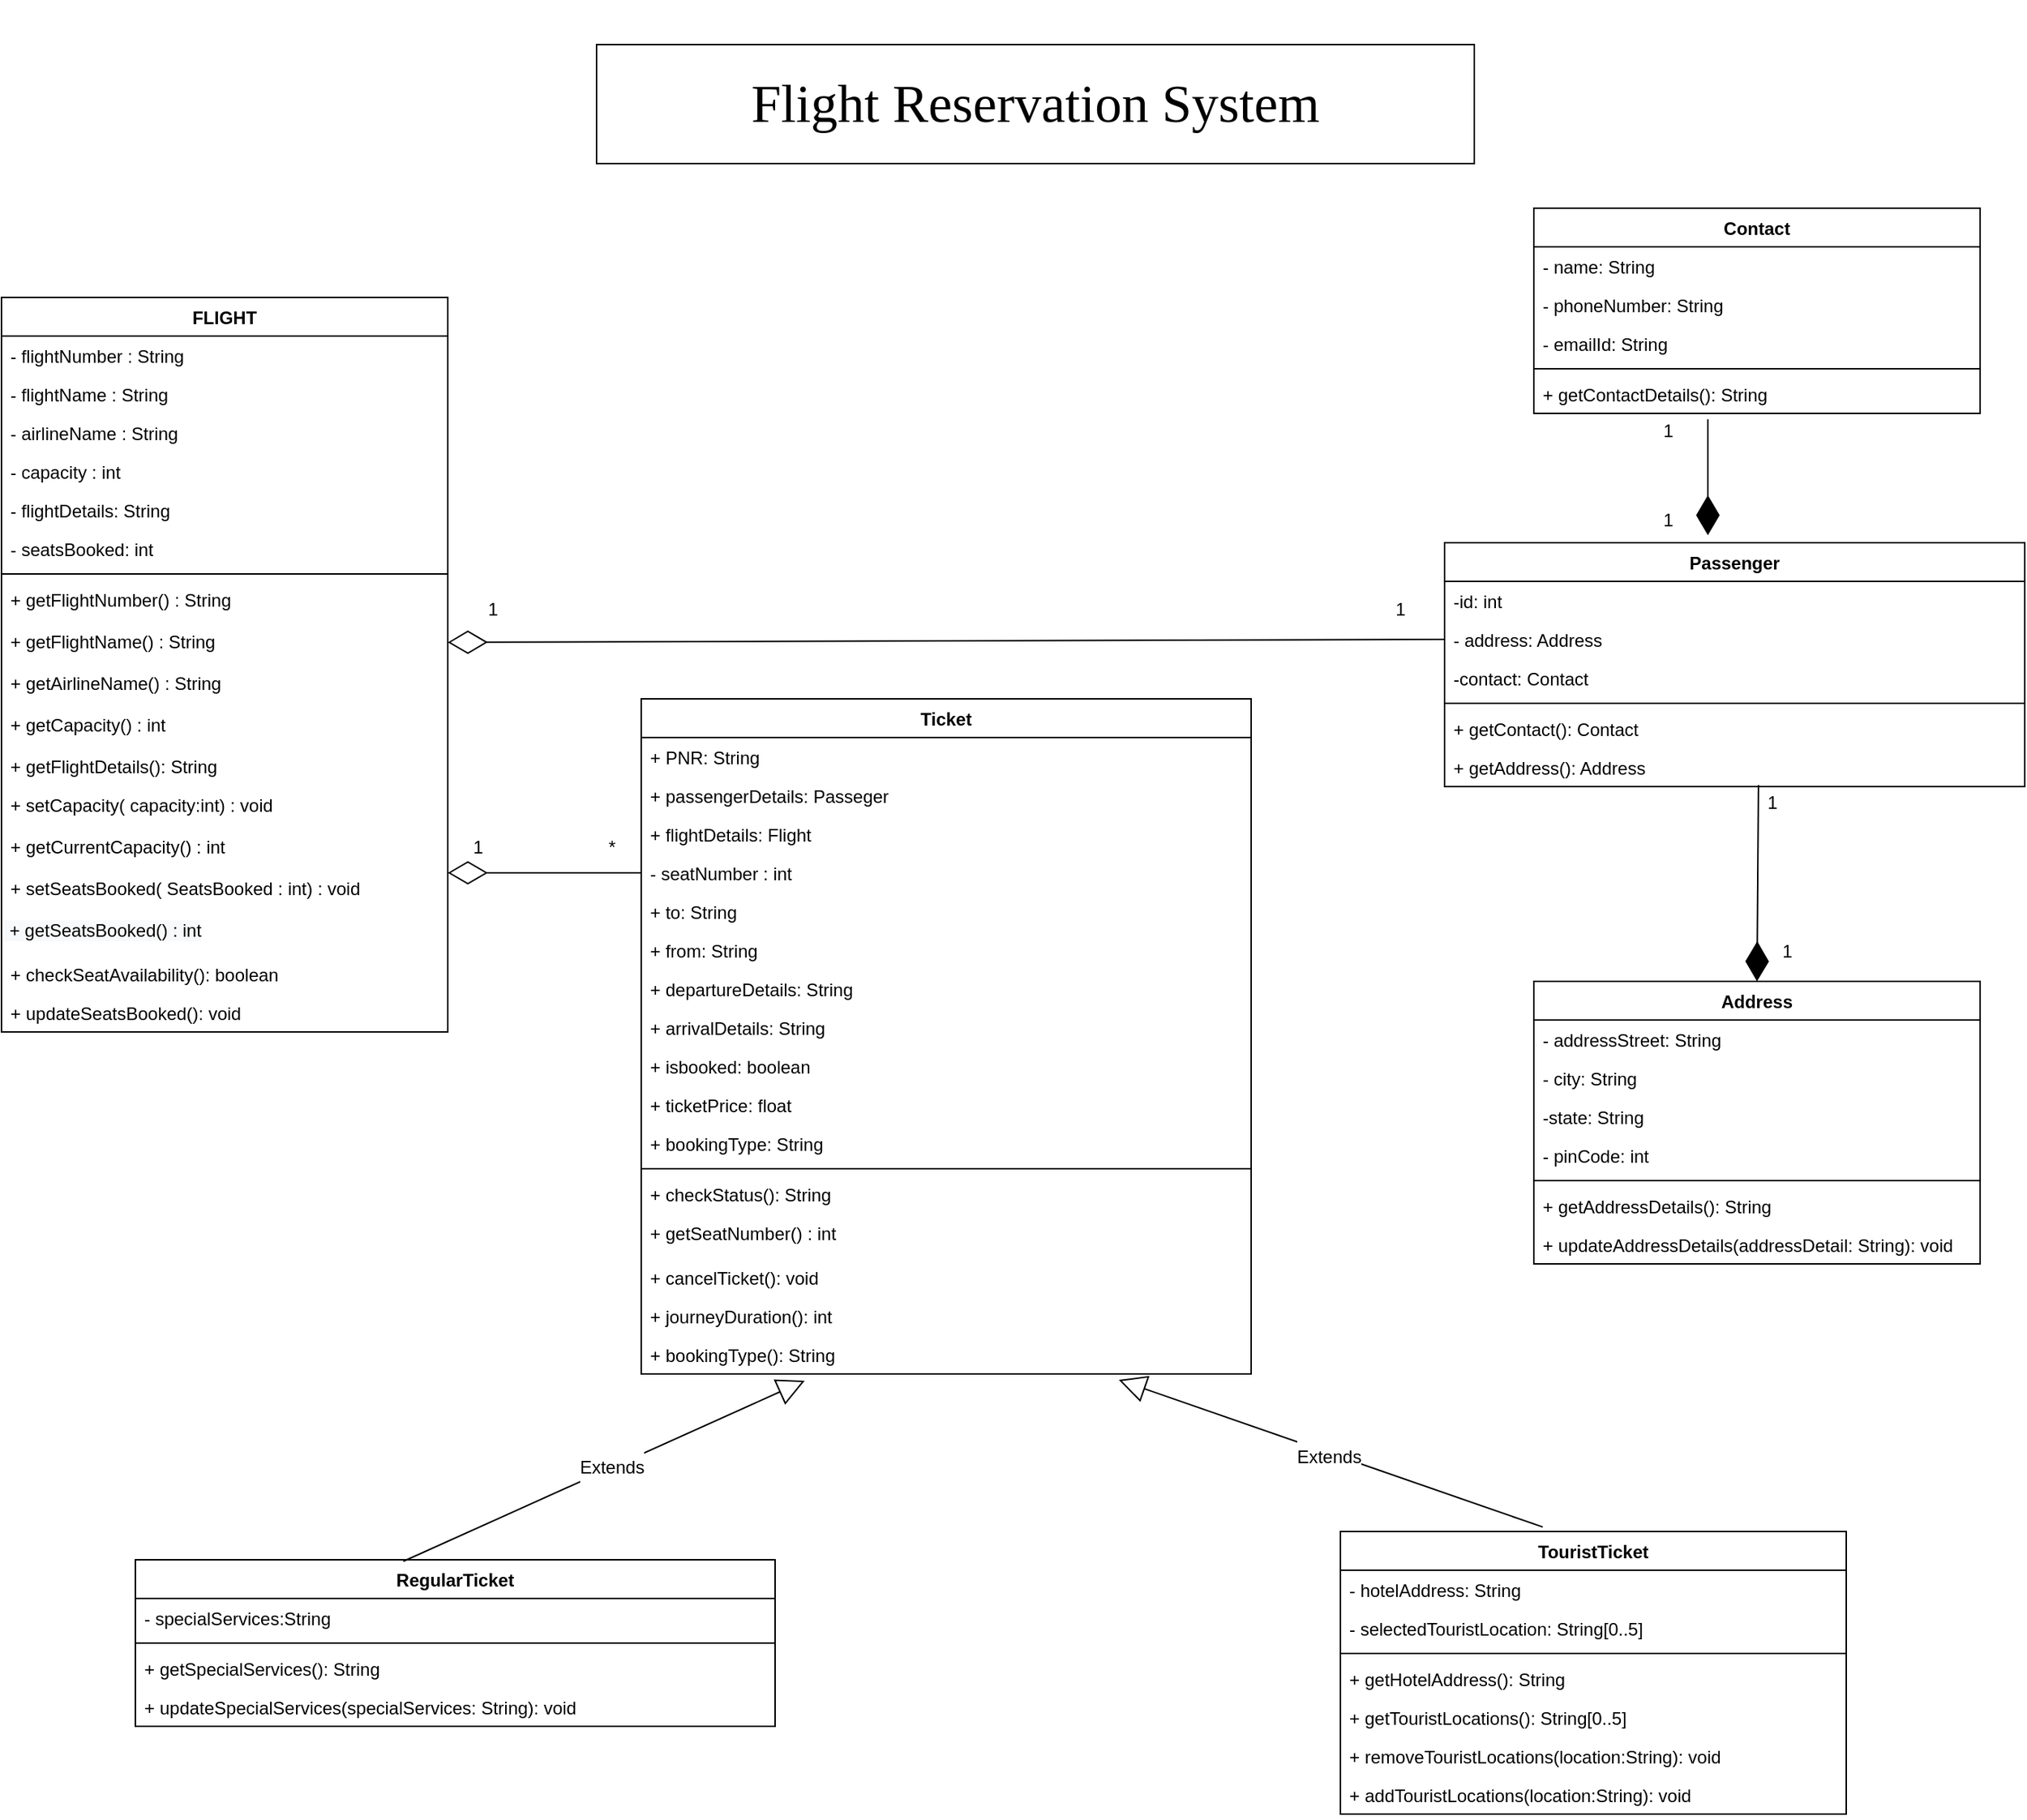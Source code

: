 <mxfile version="16.0.0" type="device"><diagram id="HrQmvayv4ZlMX1wkDO_U" name="Page-1"><mxGraphModel dx="1108" dy="553" grid="1" gridSize="10" guides="1" tooltips="1" connect="1" arrows="1" fold="1" page="1" pageScale="1" pageWidth="850" pageHeight="1100" math="0" shadow="0"><root><mxCell id="0"/><mxCell id="1" parent="0"/><mxCell id="d4zIAyuAVKxjnWbsajlL-1" value="Ticket" style="swimlane;fontStyle=1;align=center;verticalAlign=top;childLayout=stackLayout;horizontal=1;startSize=26;horizontalStack=0;resizeParent=1;resizeParentMax=0;resizeLast=0;collapsible=1;marginBottom=0;" parent="1" vertex="1"><mxGeometry x="570" y="540" width="410" height="454" as="geometry"/></mxCell><mxCell id="d4zIAyuAVKxjnWbsajlL-2" value="+ PNR: String" style="text;strokeColor=none;fillColor=none;align=left;verticalAlign=top;spacingLeft=4;spacingRight=4;overflow=hidden;rotatable=0;points=[[0,0.5],[1,0.5]];portConstraint=eastwest;" parent="d4zIAyuAVKxjnWbsajlL-1" vertex="1"><mxGeometry y="26" width="410" height="26" as="geometry"/></mxCell><mxCell id="d4zIAyuAVKxjnWbsajlL-3" value="+ passengerDetails: Passeger&#10;" style="text;strokeColor=none;fillColor=none;align=left;verticalAlign=top;spacingLeft=4;spacingRight=4;overflow=hidden;rotatable=0;points=[[0,0.5],[1,0.5]];portConstraint=eastwest;" parent="d4zIAyuAVKxjnWbsajlL-1" vertex="1"><mxGeometry y="52" width="410" height="26" as="geometry"/></mxCell><mxCell id="d4zIAyuAVKxjnWbsajlL-4" value="+ flightDetails: Flight&#10;" style="text;strokeColor=none;fillColor=none;align=left;verticalAlign=top;spacingLeft=4;spacingRight=4;overflow=hidden;rotatable=0;points=[[0,0.5],[1,0.5]];portConstraint=eastwest;" parent="d4zIAyuAVKxjnWbsajlL-1" vertex="1"><mxGeometry y="78" width="410" height="26" as="geometry"/></mxCell><mxCell id="d4zIAyuAVKxjnWbsajlL-5" value="- seatNumber : int" style="text;strokeColor=none;fillColor=none;align=left;verticalAlign=top;spacingLeft=4;spacingRight=4;overflow=hidden;rotatable=0;points=[[0,0.5],[1,0.5]];portConstraint=eastwest;" parent="d4zIAyuAVKxjnWbsajlL-1" vertex="1"><mxGeometry y="104" width="410" height="26" as="geometry"/></mxCell><mxCell id="d4zIAyuAVKxjnWbsajlL-6" value="+ to: String" style="text;strokeColor=none;fillColor=none;align=left;verticalAlign=top;spacingLeft=4;spacingRight=4;overflow=hidden;rotatable=0;points=[[0,0.5],[1,0.5]];portConstraint=eastwest;" parent="d4zIAyuAVKxjnWbsajlL-1" vertex="1"><mxGeometry y="130" width="410" height="26" as="geometry"/></mxCell><mxCell id="d4zIAyuAVKxjnWbsajlL-7" value="+ from: String" style="text;strokeColor=none;fillColor=none;align=left;verticalAlign=top;spacingLeft=4;spacingRight=4;overflow=hidden;rotatable=0;points=[[0,0.5],[1,0.5]];portConstraint=eastwest;" parent="d4zIAyuAVKxjnWbsajlL-1" vertex="1"><mxGeometry y="156" width="410" height="26" as="geometry"/></mxCell><mxCell id="d4zIAyuAVKxjnWbsajlL-8" value="+ departureDetails: String" style="text;strokeColor=none;fillColor=none;align=left;verticalAlign=top;spacingLeft=4;spacingRight=4;overflow=hidden;rotatable=0;points=[[0,0.5],[1,0.5]];portConstraint=eastwest;" parent="d4zIAyuAVKxjnWbsajlL-1" vertex="1"><mxGeometry y="182" width="410" height="26" as="geometry"/></mxCell><mxCell id="d4zIAyuAVKxjnWbsajlL-9" value="+ arrivalDetails: String" style="text;strokeColor=none;fillColor=none;align=left;verticalAlign=top;spacingLeft=4;spacingRight=4;overflow=hidden;rotatable=0;points=[[0,0.5],[1,0.5]];portConstraint=eastwest;" parent="d4zIAyuAVKxjnWbsajlL-1" vertex="1"><mxGeometry y="208" width="410" height="26" as="geometry"/></mxCell><mxCell id="d4zIAyuAVKxjnWbsajlL-10" value="+ isbooked: boolean" style="text;strokeColor=none;fillColor=none;align=left;verticalAlign=top;spacingLeft=4;spacingRight=4;overflow=hidden;rotatable=0;points=[[0,0.5],[1,0.5]];portConstraint=eastwest;" parent="d4zIAyuAVKxjnWbsajlL-1" vertex="1"><mxGeometry y="234" width="410" height="26" as="geometry"/></mxCell><mxCell id="d4zIAyuAVKxjnWbsajlL-11" value="+ ticketPrice: float&#10;" style="text;strokeColor=none;fillColor=none;align=left;verticalAlign=top;spacingLeft=4;spacingRight=4;overflow=hidden;rotatable=0;points=[[0,0.5],[1,0.5]];portConstraint=eastwest;" parent="d4zIAyuAVKxjnWbsajlL-1" vertex="1"><mxGeometry y="260" width="410" height="26" as="geometry"/></mxCell><mxCell id="d4zIAyuAVKxjnWbsajlL-12" value="+ bookingType: String" style="text;strokeColor=none;fillColor=none;align=left;verticalAlign=top;spacingLeft=4;spacingRight=4;overflow=hidden;rotatable=0;points=[[0,0.5],[1,0.5]];portConstraint=eastwest;" parent="d4zIAyuAVKxjnWbsajlL-1" vertex="1"><mxGeometry y="286" width="410" height="26" as="geometry"/></mxCell><mxCell id="d4zIAyuAVKxjnWbsajlL-13" value="" style="line;strokeWidth=1;fillColor=none;align=left;verticalAlign=middle;spacingTop=-1;spacingLeft=3;spacingRight=3;rotatable=0;labelPosition=right;points=[];portConstraint=eastwest;" parent="d4zIAyuAVKxjnWbsajlL-1" vertex="1"><mxGeometry y="312" width="410" height="8" as="geometry"/></mxCell><mxCell id="d4zIAyuAVKxjnWbsajlL-15" value="+ checkStatus(): String" style="text;strokeColor=none;fillColor=none;align=left;verticalAlign=top;spacingLeft=4;spacingRight=4;overflow=hidden;rotatable=0;points=[[0,0.5],[1,0.5]];portConstraint=eastwest;" parent="d4zIAyuAVKxjnWbsajlL-1" vertex="1"><mxGeometry y="320" width="410" height="26" as="geometry"/></mxCell><mxCell id="d4zIAyuAVKxjnWbsajlL-16" value="+ getSeatNumber() : int" style="text;strokeColor=none;fillColor=none;align=left;verticalAlign=top;spacingLeft=4;spacingRight=4;overflow=hidden;rotatable=0;points=[[0,0.5],[1,0.5]];portConstraint=eastwest;" parent="d4zIAyuAVKxjnWbsajlL-1" vertex="1"><mxGeometry y="346" width="410" height="30" as="geometry"/></mxCell><mxCell id="d4zIAyuAVKxjnWbsajlL-17" value="+ cancelTicket(): void" style="text;strokeColor=none;fillColor=none;align=left;verticalAlign=top;spacingLeft=4;spacingRight=4;overflow=hidden;rotatable=0;points=[[0,0.5],[1,0.5]];portConstraint=eastwest;" parent="d4zIAyuAVKxjnWbsajlL-1" vertex="1"><mxGeometry y="376" width="410" height="26" as="geometry"/></mxCell><mxCell id="d4zIAyuAVKxjnWbsajlL-18" value="+ journeyDuration(): int" style="text;strokeColor=none;fillColor=none;align=left;verticalAlign=top;spacingLeft=4;spacingRight=4;overflow=hidden;rotatable=0;points=[[0,0.5],[1,0.5]];portConstraint=eastwest;" parent="d4zIAyuAVKxjnWbsajlL-1" vertex="1"><mxGeometry y="402" width="410" height="26" as="geometry"/></mxCell><mxCell id="d4zIAyuAVKxjnWbsajlL-19" value="+ bookingType(): String" style="text;strokeColor=none;fillColor=none;align=left;verticalAlign=top;spacingLeft=4;spacingRight=4;overflow=hidden;rotatable=0;points=[[0,0.5],[1,0.5]];portConstraint=eastwest;" parent="d4zIAyuAVKxjnWbsajlL-1" vertex="1"><mxGeometry y="428" width="410" height="26" as="geometry"/></mxCell><mxCell id="d4zIAyuAVKxjnWbsajlL-20" value="TouristTicket" style="swimlane;fontStyle=1;align=center;verticalAlign=top;childLayout=stackLayout;horizontal=1;startSize=26;horizontalStack=0;resizeParent=1;resizeParentMax=0;resizeLast=0;collapsible=1;marginBottom=0;" parent="1" vertex="1"><mxGeometry x="1040" y="1100" width="340" height="190" as="geometry"/></mxCell><mxCell id="d4zIAyuAVKxjnWbsajlL-21" value="- hotelAddress: String" style="text;strokeColor=none;fillColor=none;align=left;verticalAlign=top;spacingLeft=4;spacingRight=4;overflow=hidden;rotatable=0;points=[[0,0.5],[1,0.5]];portConstraint=eastwest;" parent="d4zIAyuAVKxjnWbsajlL-20" vertex="1"><mxGeometry y="26" width="340" height="26" as="geometry"/></mxCell><mxCell id="d4zIAyuAVKxjnWbsajlL-22" value="- selectedTouristLocation: String[0..5]" style="text;strokeColor=none;fillColor=none;align=left;verticalAlign=top;spacingLeft=4;spacingRight=4;overflow=hidden;rotatable=0;points=[[0,0.5],[1,0.5]];portConstraint=eastwest;" parent="d4zIAyuAVKxjnWbsajlL-20" vertex="1"><mxGeometry y="52" width="340" height="26" as="geometry"/></mxCell><mxCell id="d4zIAyuAVKxjnWbsajlL-23" value="" style="line;strokeWidth=1;fillColor=none;align=left;verticalAlign=middle;spacingTop=-1;spacingLeft=3;spacingRight=3;rotatable=0;labelPosition=right;points=[];portConstraint=eastwest;" parent="d4zIAyuAVKxjnWbsajlL-20" vertex="1"><mxGeometry y="78" width="340" height="8" as="geometry"/></mxCell><mxCell id="d4zIAyuAVKxjnWbsajlL-25" value="+ getHotelAddress(): String" style="text;strokeColor=none;fillColor=none;align=left;verticalAlign=top;spacingLeft=4;spacingRight=4;overflow=hidden;rotatable=0;points=[[0,0.5],[1,0.5]];portConstraint=eastwest;" parent="d4zIAyuAVKxjnWbsajlL-20" vertex="1"><mxGeometry y="86" width="340" height="26" as="geometry"/></mxCell><mxCell id="d4zIAyuAVKxjnWbsajlL-26" value="+ getTouristLocations(): String[0..5]" style="text;strokeColor=none;fillColor=none;align=left;verticalAlign=top;spacingLeft=4;spacingRight=4;overflow=hidden;rotatable=0;points=[[0,0.5],[1,0.5]];portConstraint=eastwest;" parent="d4zIAyuAVKxjnWbsajlL-20" vertex="1"><mxGeometry y="112" width="340" height="26" as="geometry"/></mxCell><mxCell id="d4zIAyuAVKxjnWbsajlL-27" value="+ removeTouristLocations(location:String): void" style="text;strokeColor=none;fillColor=none;align=left;verticalAlign=top;spacingLeft=4;spacingRight=4;overflow=hidden;rotatable=0;points=[[0,0.5],[1,0.5]];portConstraint=eastwest;" parent="d4zIAyuAVKxjnWbsajlL-20" vertex="1"><mxGeometry y="138" width="340" height="26" as="geometry"/></mxCell><mxCell id="d4zIAyuAVKxjnWbsajlL-28" value="+ addTouristLocations(location:String): void" style="text;strokeColor=none;fillColor=none;align=left;verticalAlign=top;spacingLeft=4;spacingRight=4;overflow=hidden;rotatable=0;points=[[0,0.5],[1,0.5]];portConstraint=eastwest;" parent="d4zIAyuAVKxjnWbsajlL-20" vertex="1"><mxGeometry y="164" width="340" height="26" as="geometry"/></mxCell><mxCell id="d4zIAyuAVKxjnWbsajlL-29" value="FLIGHT" style="swimlane;fontStyle=1;align=center;verticalAlign=top;childLayout=stackLayout;horizontal=1;startSize=26;horizontalStack=0;resizeParent=1;resizeParentMax=0;resizeLast=0;collapsible=1;marginBottom=0;" parent="1" vertex="1"><mxGeometry x="140" y="270" width="300" height="494" as="geometry"/></mxCell><mxCell id="d4zIAyuAVKxjnWbsajlL-30" value="- flightNumber : String" style="text;strokeColor=none;fillColor=none;align=left;verticalAlign=top;spacingLeft=4;spacingRight=4;overflow=hidden;rotatable=0;points=[[0,0.5],[1,0.5]];portConstraint=eastwest;" parent="d4zIAyuAVKxjnWbsajlL-29" vertex="1"><mxGeometry y="26" width="300" height="26" as="geometry"/></mxCell><mxCell id="aHmHISYMsyhPIYwCaf1D-4" value="- flightName : String" style="text;strokeColor=none;fillColor=none;align=left;verticalAlign=top;spacingLeft=4;spacingRight=4;overflow=hidden;rotatable=0;points=[[0,0.5],[1,0.5]];portConstraint=eastwest;" parent="d4zIAyuAVKxjnWbsajlL-29" vertex="1"><mxGeometry y="52" width="300" height="26" as="geometry"/></mxCell><mxCell id="d4zIAyuAVKxjnWbsajlL-31" value="- airlineName : String" style="text;strokeColor=none;fillColor=none;align=left;verticalAlign=top;spacingLeft=4;spacingRight=4;overflow=hidden;rotatable=0;points=[[0,0.5],[1,0.5]];portConstraint=eastwest;" parent="d4zIAyuAVKxjnWbsajlL-29" vertex="1"><mxGeometry y="78" width="300" height="26" as="geometry"/></mxCell><mxCell id="d4zIAyuAVKxjnWbsajlL-32" value="- capacity : int" style="text;strokeColor=none;fillColor=none;align=left;verticalAlign=top;spacingLeft=4;spacingRight=4;overflow=hidden;rotatable=0;points=[[0,0.5],[1,0.5]];portConstraint=eastwest;" parent="d4zIAyuAVKxjnWbsajlL-29" vertex="1"><mxGeometry y="104" width="300" height="26" as="geometry"/></mxCell><mxCell id="d4zIAyuAVKxjnWbsajlL-33" value="- flightDetails: String" style="text;strokeColor=none;fillColor=none;align=left;verticalAlign=top;spacingLeft=4;spacingRight=4;overflow=hidden;rotatable=0;points=[[0,0.5],[1,0.5]];portConstraint=eastwest;" parent="d4zIAyuAVKxjnWbsajlL-29" vertex="1"><mxGeometry y="130" width="300" height="26" as="geometry"/></mxCell><mxCell id="d4zIAyuAVKxjnWbsajlL-34" value="- seatsBooked: int" style="text;strokeColor=none;fillColor=none;align=left;verticalAlign=top;spacingLeft=4;spacingRight=4;overflow=hidden;rotatable=0;points=[[0,0.5],[1,0.5]];portConstraint=eastwest;" parent="d4zIAyuAVKxjnWbsajlL-29" vertex="1"><mxGeometry y="156" width="300" height="26" as="geometry"/></mxCell><mxCell id="d4zIAyuAVKxjnWbsajlL-35" value="" style="line;strokeWidth=1;fillColor=none;align=left;verticalAlign=middle;spacingTop=-1;spacingLeft=3;spacingRight=3;rotatable=0;labelPosition=right;points=[];portConstraint=eastwest;" parent="d4zIAyuAVKxjnWbsajlL-29" vertex="1"><mxGeometry y="182" width="300" height="8" as="geometry"/></mxCell><mxCell id="d4zIAyuAVKxjnWbsajlL-40" value="+ getFlightNumber() : String" style="text;strokeColor=none;fillColor=none;align=left;verticalAlign=top;spacingLeft=4;spacingRight=4;overflow=hidden;rotatable=0;points=[[0,0.5],[1,0.5]];portConstraint=eastwest;" parent="d4zIAyuAVKxjnWbsajlL-29" vertex="1"><mxGeometry y="190" width="300" height="28" as="geometry"/></mxCell><mxCell id="d4zIAyuAVKxjnWbsajlL-41" value="+ getFlightName() : String" style="text;strokeColor=none;fillColor=none;align=left;verticalAlign=top;spacingLeft=4;spacingRight=4;overflow=hidden;rotatable=0;points=[[0,0.5],[1,0.5]];portConstraint=eastwest;" parent="d4zIAyuAVKxjnWbsajlL-29" vertex="1"><mxGeometry y="218" width="300" height="28" as="geometry"/></mxCell><mxCell id="d4zIAyuAVKxjnWbsajlL-42" value="+ getAirlineName() : String" style="text;strokeColor=none;fillColor=none;align=left;verticalAlign=top;spacingLeft=4;spacingRight=4;overflow=hidden;rotatable=0;points=[[0,0.5],[1,0.5]];portConstraint=eastwest;" parent="d4zIAyuAVKxjnWbsajlL-29" vertex="1"><mxGeometry y="246" width="300" height="28" as="geometry"/></mxCell><mxCell id="aHmHISYMsyhPIYwCaf1D-1" value="+ getCapacity() : int" style="text;strokeColor=none;fillColor=none;align=left;verticalAlign=top;spacingLeft=4;spacingRight=4;overflow=hidden;rotatable=0;points=[[0,0.5],[1,0.5]];portConstraint=eastwest;" parent="d4zIAyuAVKxjnWbsajlL-29" vertex="1"><mxGeometry y="274" width="300" height="28" as="geometry"/></mxCell><mxCell id="d4zIAyuAVKxjnWbsajlL-38" value="+ getFlightDetails(): String" style="text;strokeColor=none;fillColor=none;align=left;verticalAlign=top;spacingLeft=4;spacingRight=4;overflow=hidden;rotatable=0;points=[[0,0.5],[1,0.5]];portConstraint=eastwest;" parent="d4zIAyuAVKxjnWbsajlL-29" vertex="1"><mxGeometry y="302" width="300" height="26" as="geometry"/></mxCell><mxCell id="aHmHISYMsyhPIYwCaf1D-3" value="+ setCapacity( capacity:int) : void" style="text;strokeColor=none;fillColor=none;align=left;verticalAlign=top;spacingLeft=4;spacingRight=4;overflow=hidden;rotatable=0;points=[[0,0.5],[1,0.5]];portConstraint=eastwest;" parent="d4zIAyuAVKxjnWbsajlL-29" vertex="1"><mxGeometry y="328" width="300" height="28" as="geometry"/></mxCell><mxCell id="d4zIAyuAVKxjnWbsajlL-43" value="+ getCurrentCapacity() : int" style="text;strokeColor=none;fillColor=none;align=left;verticalAlign=top;spacingLeft=4;spacingRight=4;overflow=hidden;rotatable=0;points=[[0,0.5],[1,0.5]];portConstraint=eastwest;" parent="d4zIAyuAVKxjnWbsajlL-29" vertex="1"><mxGeometry y="356" width="300" height="28" as="geometry"/></mxCell><mxCell id="d4zIAyuAVKxjnWbsajlL-44" value="+ setSeatsBooked( SeatsBooked : int) : void" style="text;strokeColor=none;fillColor=none;align=left;verticalAlign=top;spacingLeft=4;spacingRight=4;overflow=hidden;rotatable=0;points=[[0,0.5],[1,0.5]];portConstraint=eastwest;" parent="d4zIAyuAVKxjnWbsajlL-29" vertex="1"><mxGeometry y="384" width="300" height="28" as="geometry"/></mxCell><mxCell id="aHmHISYMsyhPIYwCaf1D-2" value="&lt;span style=&quot;color: rgb(0 , 0 , 0) ; font-family: &amp;#34;helvetica&amp;#34; ; font-size: 12px ; font-style: normal ; font-weight: 400 ; letter-spacing: normal ; text-align: left ; text-indent: 0px ; text-transform: none ; word-spacing: 0px ; background-color: rgb(248 , 249 , 250) ; display: inline ; float: none&quot;&gt;&amp;nbsp;+ getSeatsBooked() : int&lt;/span&gt;" style="text;whiteSpace=wrap;html=1;" parent="d4zIAyuAVKxjnWbsajlL-29" vertex="1"><mxGeometry y="412" width="300" height="30" as="geometry"/></mxCell><mxCell id="d4zIAyuAVKxjnWbsajlL-39" value="+ checkSeatAvailability(): boolean" style="text;strokeColor=none;fillColor=none;align=left;verticalAlign=top;spacingLeft=4;spacingRight=4;overflow=hidden;rotatable=0;points=[[0,0.5],[1,0.5]];portConstraint=eastwest;" parent="d4zIAyuAVKxjnWbsajlL-29" vertex="1"><mxGeometry y="442" width="300" height="26" as="geometry"/></mxCell><mxCell id="d4zIAyuAVKxjnWbsajlL-37" value="+ updateSeatsBooked(): void " style="text;strokeColor=none;fillColor=none;align=left;verticalAlign=top;spacingLeft=4;spacingRight=4;overflow=hidden;rotatable=0;points=[[0,0.5],[1,0.5]];portConstraint=eastwest;" parent="d4zIAyuAVKxjnWbsajlL-29" vertex="1"><mxGeometry y="468" width="300" height="26" as="geometry"/></mxCell><mxCell id="d4zIAyuAVKxjnWbsajlL-45" value="RegularTicket" style="swimlane;fontStyle=1;align=center;verticalAlign=top;childLayout=stackLayout;horizontal=1;startSize=26;horizontalStack=0;resizeParent=1;resizeParentMax=0;resizeLast=0;collapsible=1;marginBottom=0;" parent="1" vertex="1"><mxGeometry x="230" y="1119" width="430" height="112" as="geometry"/></mxCell><mxCell id="d4zIAyuAVKxjnWbsajlL-46" value="- specialServices:String " style="text;strokeColor=none;fillColor=none;align=left;verticalAlign=top;spacingLeft=4;spacingRight=4;overflow=hidden;rotatable=0;points=[[0,0.5],[1,0.5]];portConstraint=eastwest;" parent="d4zIAyuAVKxjnWbsajlL-45" vertex="1"><mxGeometry y="26" width="430" height="26" as="geometry"/></mxCell><mxCell id="d4zIAyuAVKxjnWbsajlL-47" value="" style="line;strokeWidth=1;fillColor=none;align=left;verticalAlign=middle;spacingTop=-1;spacingLeft=3;spacingRight=3;rotatable=0;labelPosition=right;points=[];portConstraint=eastwest;" parent="d4zIAyuAVKxjnWbsajlL-45" vertex="1"><mxGeometry y="52" width="430" height="8" as="geometry"/></mxCell><mxCell id="d4zIAyuAVKxjnWbsajlL-49" value="+ getSpecialServices(): String" style="text;strokeColor=none;fillColor=none;align=left;verticalAlign=top;spacingLeft=4;spacingRight=4;overflow=hidden;rotatable=0;points=[[0,0.5],[1,0.5]];portConstraint=eastwest;" parent="d4zIAyuAVKxjnWbsajlL-45" vertex="1"><mxGeometry y="60" width="430" height="26" as="geometry"/></mxCell><mxCell id="d4zIAyuAVKxjnWbsajlL-50" value="+ updateSpecialServices(specialServices: String): void&#10;" style="text;strokeColor=none;fillColor=none;align=left;verticalAlign=top;spacingLeft=4;spacingRight=4;overflow=hidden;rotatable=0;points=[[0,0.5],[1,0.5]];portConstraint=eastwest;" parent="d4zIAyuAVKxjnWbsajlL-45" vertex="1"><mxGeometry y="86" width="430" height="26" as="geometry"/></mxCell><mxCell id="d4zIAyuAVKxjnWbsajlL-51" value="Contact" style="swimlane;fontStyle=1;align=center;verticalAlign=top;childLayout=stackLayout;horizontal=1;startSize=26;horizontalStack=0;resizeParent=1;resizeParentMax=0;resizeLast=0;collapsible=1;marginBottom=0;" parent="1" vertex="1"><mxGeometry x="1170" y="210" width="300" height="138" as="geometry"/></mxCell><mxCell id="d4zIAyuAVKxjnWbsajlL-52" value="- name: String            " style="text;strokeColor=none;fillColor=none;align=left;verticalAlign=top;spacingLeft=4;spacingRight=4;overflow=hidden;rotatable=0;points=[[0,0.5],[1,0.5]];portConstraint=eastwest;" parent="d4zIAyuAVKxjnWbsajlL-51" vertex="1"><mxGeometry y="26" width="300" height="26" as="geometry"/></mxCell><mxCell id="d4zIAyuAVKxjnWbsajlL-53" value="- phoneNumber: String" style="text;strokeColor=none;fillColor=none;align=left;verticalAlign=top;spacingLeft=4;spacingRight=4;overflow=hidden;rotatable=0;points=[[0,0.5],[1,0.5]];portConstraint=eastwest;" parent="d4zIAyuAVKxjnWbsajlL-51" vertex="1"><mxGeometry y="52" width="300" height="26" as="geometry"/></mxCell><mxCell id="d4zIAyuAVKxjnWbsajlL-54" value="- emailId: String" style="text;strokeColor=none;fillColor=none;align=left;verticalAlign=top;spacingLeft=4;spacingRight=4;overflow=hidden;rotatable=0;points=[[0,0.5],[1,0.5]];portConstraint=eastwest;" parent="d4zIAyuAVKxjnWbsajlL-51" vertex="1"><mxGeometry y="78" width="300" height="26" as="geometry"/></mxCell><mxCell id="d4zIAyuAVKxjnWbsajlL-55" value="" style="line;strokeWidth=1;fillColor=none;align=left;verticalAlign=middle;spacingTop=-1;spacingLeft=3;spacingRight=3;rotatable=0;labelPosition=right;points=[];portConstraint=eastwest;" parent="d4zIAyuAVKxjnWbsajlL-51" vertex="1"><mxGeometry y="104" width="300" height="8" as="geometry"/></mxCell><mxCell id="d4zIAyuAVKxjnWbsajlL-56" value="+ getContactDetails(): String" style="text;strokeColor=none;fillColor=none;align=left;verticalAlign=top;spacingLeft=4;spacingRight=4;overflow=hidden;rotatable=0;points=[[0,0.5],[1,0.5]];portConstraint=eastwest;" parent="d4zIAyuAVKxjnWbsajlL-51" vertex="1"><mxGeometry y="112" width="300" height="26" as="geometry"/></mxCell><mxCell id="d4zIAyuAVKxjnWbsajlL-57" value="Passenger" style="swimlane;fontStyle=1;align=center;verticalAlign=top;childLayout=stackLayout;horizontal=1;startSize=26;horizontalStack=0;resizeParent=1;resizeParentMax=0;resizeLast=0;collapsible=1;marginBottom=0;" parent="1" vertex="1"><mxGeometry x="1110" y="435" width="390" height="164" as="geometry"/></mxCell><mxCell id="d4zIAyuAVKxjnWbsajlL-58" value="-id: int" style="text;strokeColor=none;fillColor=none;align=left;verticalAlign=top;spacingLeft=4;spacingRight=4;overflow=hidden;rotatable=0;points=[[0,0.5],[1,0.5]];portConstraint=eastwest;" parent="d4zIAyuAVKxjnWbsajlL-57" vertex="1"><mxGeometry y="26" width="390" height="26" as="geometry"/></mxCell><mxCell id="d4zIAyuAVKxjnWbsajlL-59" value="- address: Address" style="text;strokeColor=none;fillColor=none;align=left;verticalAlign=top;spacingLeft=4;spacingRight=4;overflow=hidden;rotatable=0;points=[[0,0.5],[1,0.5]];portConstraint=eastwest;" parent="d4zIAyuAVKxjnWbsajlL-57" vertex="1"><mxGeometry y="52" width="390" height="26" as="geometry"/></mxCell><mxCell id="d4zIAyuAVKxjnWbsajlL-60" value="-contact: Contact" style="text;strokeColor=none;fillColor=none;align=left;verticalAlign=top;spacingLeft=4;spacingRight=4;overflow=hidden;rotatable=0;points=[[0,0.5],[1,0.5]];portConstraint=eastwest;" parent="d4zIAyuAVKxjnWbsajlL-57" vertex="1"><mxGeometry y="78" width="390" height="26" as="geometry"/></mxCell><mxCell id="d4zIAyuAVKxjnWbsajlL-61" value="" style="line;strokeWidth=1;fillColor=none;align=left;verticalAlign=middle;spacingTop=-1;spacingLeft=3;spacingRight=3;rotatable=0;labelPosition=right;points=[];portConstraint=eastwest;" parent="d4zIAyuAVKxjnWbsajlL-57" vertex="1"><mxGeometry y="104" width="390" height="8" as="geometry"/></mxCell><mxCell id="d4zIAyuAVKxjnWbsajlL-63" value="+ getContact(): Contact" style="text;strokeColor=none;fillColor=none;align=left;verticalAlign=top;spacingLeft=4;spacingRight=4;overflow=hidden;rotatable=0;points=[[0,0.5],[1,0.5]];portConstraint=eastwest;" parent="d4zIAyuAVKxjnWbsajlL-57" vertex="1"><mxGeometry y="112" width="390" height="26" as="geometry"/></mxCell><mxCell id="d4zIAyuAVKxjnWbsajlL-64" value="+ getAddress(): Address" style="text;strokeColor=none;fillColor=none;align=left;verticalAlign=top;spacingLeft=4;spacingRight=4;overflow=hidden;rotatable=0;points=[[0,0.5],[1,0.5]];portConstraint=eastwest;" parent="d4zIAyuAVKxjnWbsajlL-57" vertex="1"><mxGeometry y="138" width="390" height="26" as="geometry"/></mxCell><mxCell id="d4zIAyuAVKxjnWbsajlL-65" value="Address" style="swimlane;fontStyle=1;align=center;verticalAlign=top;childLayout=stackLayout;horizontal=1;startSize=26;horizontalStack=0;resizeParent=1;resizeParentMax=0;resizeLast=0;collapsible=1;marginBottom=0;" parent="1" vertex="1"><mxGeometry x="1170" y="730" width="300" height="190" as="geometry"/></mxCell><mxCell id="d4zIAyuAVKxjnWbsajlL-66" value="- addressStreet: String" style="text;strokeColor=none;fillColor=none;align=left;verticalAlign=top;spacingLeft=4;spacingRight=4;overflow=hidden;rotatable=0;points=[[0,0.5],[1,0.5]];portConstraint=eastwest;" parent="d4zIAyuAVKxjnWbsajlL-65" vertex="1"><mxGeometry y="26" width="300" height="26" as="geometry"/></mxCell><mxCell id="d4zIAyuAVKxjnWbsajlL-67" value="- city: String" style="text;strokeColor=none;fillColor=none;align=left;verticalAlign=top;spacingLeft=4;spacingRight=4;overflow=hidden;rotatable=0;points=[[0,0.5],[1,0.5]];portConstraint=eastwest;" parent="d4zIAyuAVKxjnWbsajlL-65" vertex="1"><mxGeometry y="52" width="300" height="26" as="geometry"/></mxCell><mxCell id="d4zIAyuAVKxjnWbsajlL-68" value="-state: String" style="text;strokeColor=none;fillColor=none;align=left;verticalAlign=top;spacingLeft=4;spacingRight=4;overflow=hidden;rotatable=0;points=[[0,0.5],[1,0.5]];portConstraint=eastwest;" parent="d4zIAyuAVKxjnWbsajlL-65" vertex="1"><mxGeometry y="78" width="300" height="26" as="geometry"/></mxCell><mxCell id="d4zIAyuAVKxjnWbsajlL-69" value="- pinCode: int" style="text;strokeColor=none;fillColor=none;align=left;verticalAlign=top;spacingLeft=4;spacingRight=4;overflow=hidden;rotatable=0;points=[[0,0.5],[1,0.5]];portConstraint=eastwest;" parent="d4zIAyuAVKxjnWbsajlL-65" vertex="1"><mxGeometry y="104" width="300" height="26" as="geometry"/></mxCell><mxCell id="d4zIAyuAVKxjnWbsajlL-70" value="" style="line;strokeWidth=1;fillColor=none;align=left;verticalAlign=middle;spacingTop=-1;spacingLeft=3;spacingRight=3;rotatable=0;labelPosition=right;points=[];portConstraint=eastwest;" parent="d4zIAyuAVKxjnWbsajlL-65" vertex="1"><mxGeometry y="130" width="300" height="8" as="geometry"/></mxCell><mxCell id="d4zIAyuAVKxjnWbsajlL-71" value="+ getAddressDetails(): String" style="text;strokeColor=none;fillColor=none;align=left;verticalAlign=top;spacingLeft=4;spacingRight=4;overflow=hidden;rotatable=0;points=[[0,0.5],[1,0.5]];portConstraint=eastwest;" parent="d4zIAyuAVKxjnWbsajlL-65" vertex="1"><mxGeometry y="138" width="300" height="26" as="geometry"/></mxCell><mxCell id="d4zIAyuAVKxjnWbsajlL-72" value="+ updateAddressDetails(addressDetail: String): void" style="text;strokeColor=none;fillColor=none;align=left;verticalAlign=top;spacingLeft=4;spacingRight=4;overflow=hidden;rotatable=0;points=[[0,0.5],[1,0.5]];portConstraint=eastwest;" parent="d4zIAyuAVKxjnWbsajlL-65" vertex="1"><mxGeometry y="164" width="300" height="26" as="geometry"/></mxCell><mxCell id="aHmHISYMsyhPIYwCaf1D-8" value="&lt;span style=&quot;font-size: 36px&quot;&gt;&lt;font face=&quot;Times New Roman&quot;&gt;Flight Reservation System&lt;/font&gt;&lt;/span&gt;" style="text;html=1;strokeColor=none;fillColor=none;align=center;verticalAlign=middle;whiteSpace=wrap;rounded=0;" parent="1" vertex="1"><mxGeometry x="590" y="70" width="490" height="140" as="geometry"/></mxCell><mxCell id="aHmHISYMsyhPIYwCaf1D-9" value="" style="rounded=0;whiteSpace=wrap;html=1;fontFamily=Times New Roman;fontSize=36;fillColor=none;" parent="1" vertex="1"><mxGeometry x="540" y="100" width="590" height="80" as="geometry"/></mxCell><mxCell id="aHmHISYMsyhPIYwCaf1D-10" value="" style="endArrow=diamondThin;endFill=1;endSize=24;html=1;rounded=0;fontFamily=Times New Roman;fontSize=36;exitX=0.39;exitY=1.154;exitDx=0;exitDy=0;exitPerimeter=0;" parent="1" source="d4zIAyuAVKxjnWbsajlL-56" edge="1"><mxGeometry width="160" relative="1" as="geometry"><mxPoint x="1190" y="410" as="sourcePoint"/><mxPoint x="1287" y="430" as="targetPoint"/></mxGeometry></mxCell><mxCell id="aHmHISYMsyhPIYwCaf1D-11" value="" style="endArrow=diamondThin;endFill=0;endSize=24;html=1;rounded=0;fontFamily=Times New Roman;fontSize=36;exitX=0;exitY=0.5;exitDx=0;exitDy=0;entryX=1;entryY=0.5;entryDx=0;entryDy=0;" parent="1" source="d4zIAyuAVKxjnWbsajlL-59" target="d4zIAyuAVKxjnWbsajlL-41" edge="1"><mxGeometry width="160" relative="1" as="geometry"><mxPoint x="600" y="450" as="sourcePoint"/><mxPoint x="760" y="450" as="targetPoint"/></mxGeometry></mxCell><mxCell id="aHmHISYMsyhPIYwCaf1D-13" value="&lt;font style=&quot;font-size: 12px&quot; face=&quot;Helvetica&quot;&gt;Extends&lt;/font&gt;" style="endArrow=block;endSize=16;endFill=0;html=1;rounded=0;fontFamily=Times New Roman;fontSize=36;exitX=0.419;exitY=0.009;exitDx=0;exitDy=0;exitPerimeter=0;entryX=0.268;entryY=1.176;entryDx=0;entryDy=0;entryPerimeter=0;" parent="1" source="d4zIAyuAVKxjnWbsajlL-45" target="d4zIAyuAVKxjnWbsajlL-19" edge="1"><mxGeometry x="0.057" y="6" width="160" relative="1" as="geometry"><mxPoint x="820" y="1000" as="sourcePoint"/><mxPoint x="980" y="1000" as="targetPoint"/><Array as="points"/><mxPoint y="-1" as="offset"/></mxGeometry></mxCell><mxCell id="aHmHISYMsyhPIYwCaf1D-14" value="&lt;font style=&quot;font-size: 12px&quot; face=&quot;Helvetica&quot;&gt;Extends&lt;/font&gt;" style="endArrow=block;endSize=16;endFill=0;html=1;rounded=0;fontFamily=Times New Roman;fontSize=36;exitX=0.4;exitY=-0.016;exitDx=0;exitDy=0;exitPerimeter=0;entryX=0.783;entryY=1.154;entryDx=0;entryDy=0;entryPerimeter=0;" parent="1" source="d4zIAyuAVKxjnWbsajlL-20" target="d4zIAyuAVKxjnWbsajlL-19" edge="1"><mxGeometry x="0.023" y="-5" width="160" relative="1" as="geometry"><mxPoint x="560.0" y="1115.428" as="sourcePoint"/><mxPoint x="890" y="1020" as="targetPoint"/><mxPoint as="offset"/><Array as="points"/></mxGeometry></mxCell><mxCell id="aHmHISYMsyhPIYwCaf1D-15" value="" style="endArrow=diamondThin;endFill=1;endSize=24;html=1;rounded=0;fontFamily=Times New Roman;fontSize=36;entryX=0.5;entryY=0;entryDx=0;entryDy=0;exitX=0.541;exitY=0.962;exitDx=0;exitDy=0;exitPerimeter=0;" parent="1" source="d4zIAyuAVKxjnWbsajlL-64" target="d4zIAyuAVKxjnWbsajlL-65" edge="1"><mxGeometry width="160" relative="1" as="geometry"><mxPoint x="1320" y="610" as="sourcePoint"/><mxPoint x="1385" y="660" as="targetPoint"/></mxGeometry></mxCell><mxCell id="aHmHISYMsyhPIYwCaf1D-18" value="1" style="text;html=1;align=center;verticalAlign=middle;resizable=0;points=[];autosize=1;strokeColor=none;fillColor=none;fontSize=12;fontFamily=Helvetica;" parent="1" vertex="1"><mxGeometry x="1250" y="350" width="20" height="20" as="geometry"/></mxCell><mxCell id="aHmHISYMsyhPIYwCaf1D-19" value="1" style="text;html=1;align=center;verticalAlign=middle;resizable=0;points=[];autosize=1;strokeColor=none;fillColor=none;fontSize=12;fontFamily=Helvetica;" parent="1" vertex="1"><mxGeometry x="1250" y="410" width="20" height="20" as="geometry"/></mxCell><mxCell id="aHmHISYMsyhPIYwCaf1D-20" value="1" style="text;html=1;align=center;verticalAlign=middle;resizable=0;points=[];autosize=1;strokeColor=none;fillColor=none;fontSize=12;fontFamily=Helvetica;" parent="1" vertex="1"><mxGeometry x="1320" y="600" width="20" height="20" as="geometry"/></mxCell><mxCell id="aHmHISYMsyhPIYwCaf1D-21" value="1" style="text;html=1;align=center;verticalAlign=middle;resizable=0;points=[];autosize=1;strokeColor=none;fillColor=none;fontSize=12;fontFamily=Helvetica;" parent="1" vertex="1"><mxGeometry x="1330" y="700" width="20" height="20" as="geometry"/></mxCell><mxCell id="aHmHISYMsyhPIYwCaf1D-22" value="" style="endArrow=diamondThin;endFill=0;endSize=24;html=1;rounded=0;fontFamily=Times New Roman;fontSize=36;exitX=0;exitY=0.5;exitDx=0;exitDy=0;" parent="1" source="d4zIAyuAVKxjnWbsajlL-5" edge="1"><mxGeometry width="160" relative="1" as="geometry"><mxPoint x="310" y="810" as="sourcePoint"/><mxPoint x="440" y="657" as="targetPoint"/></mxGeometry></mxCell><mxCell id="aHmHISYMsyhPIYwCaf1D-23" value="1" style="text;html=1;align=center;verticalAlign=middle;resizable=0;points=[];autosize=1;strokeColor=none;fillColor=none;fontSize=12;fontFamily=Helvetica;" parent="1" vertex="1"><mxGeometry x="460" y="470" width="20" height="20" as="geometry"/></mxCell><mxCell id="aHmHISYMsyhPIYwCaf1D-24" value="1" style="text;html=1;align=center;verticalAlign=middle;resizable=0;points=[];autosize=1;strokeColor=none;fillColor=none;fontSize=12;fontFamily=Helvetica;" parent="1" vertex="1"><mxGeometry x="1070" y="470" width="20" height="20" as="geometry"/></mxCell><mxCell id="aHmHISYMsyhPIYwCaf1D-25" value="1" style="text;html=1;align=center;verticalAlign=middle;resizable=0;points=[];autosize=1;strokeColor=none;fillColor=none;fontSize=12;fontFamily=Helvetica;" parent="1" vertex="1"><mxGeometry x="450" y="630" width="20" height="20" as="geometry"/></mxCell><mxCell id="aHmHISYMsyhPIYwCaf1D-26" value="*" style="text;html=1;align=center;verticalAlign=middle;resizable=0;points=[];autosize=1;strokeColor=none;fillColor=none;fontSize=12;fontFamily=Helvetica;" parent="1" vertex="1"><mxGeometry x="540" y="630" width="20" height="20" as="geometry"/></mxCell></root></mxGraphModel></diagram></mxfile>